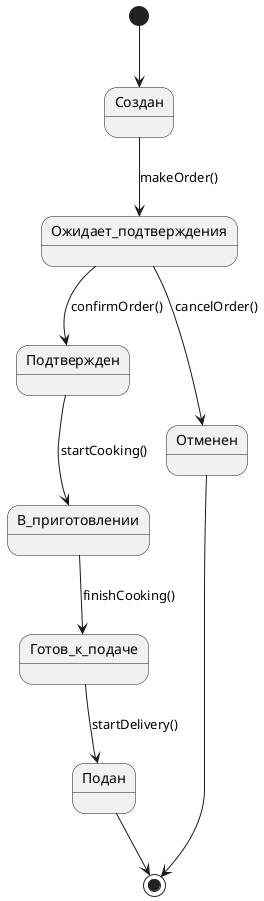 @startuml
[*] --> Создан

Создан --> Ожидает_подтверждения : makeOrder()
Ожидает_подтверждения --> Подтвержден : confirmOrder()
Ожидает_подтверждения --> Отменен : cancelOrder()

Подтвержден --> В_приготовлении : startCooking()
В_приготовлении --> Готов_к_подаче : finishCooking()
Готов_к_подаче --> Подан : startDelivery()

Подан --> [*]
Отменен --> [*]
@enduml